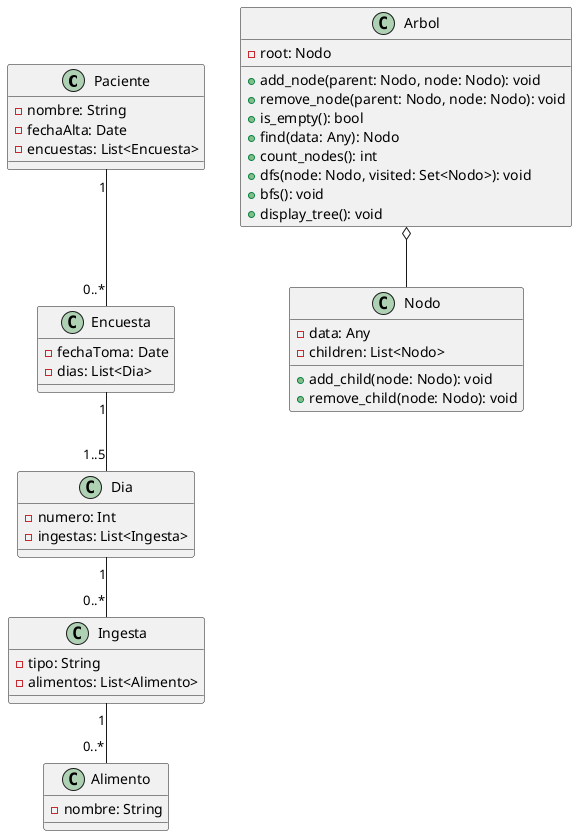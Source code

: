 @startuml Class_Diagram

' Definición de las clases
class Paciente {
    - nombre: String
    - fechaAlta: Date
    - encuestas: List<Encuesta>
}

class Encuesta {
    - fechaToma: Date
    - dias: List<Dia>
}

class Dia {
    - numero: Int
    - ingestas: List<Ingesta>
}

class Ingesta {
    - tipo: String
    - alimentos: List<Alimento>
}

class Alimento {
    - nombre: String
}

class Arbol {
    - root: Nodo
    + add_node(parent: Nodo, node: Nodo): void
    + remove_node(parent: Nodo, node: Nodo): void
    + is_empty(): bool
    + find(data: Any): Nodo
    + count_nodes(): int
    + dfs(node: Nodo, visited: Set<Nodo>): void
    + bfs(): void
    + display_tree(): void
}

class Nodo {
    - data: Any
    - children: List<Nodo>
    + add_child(node: Nodo): void
    + remove_child(node: Nodo): void
}

' Relaciones entre las clases
Paciente "1" -- "0..*" Encuesta
Encuesta "1" -- "1..5" Dia
Dia "1" -- "0..*" Ingesta
Ingesta "1" -- "0..*" Alimento

' Relaciones con la estructura de árbol
Arbol o-- Nodo

@enduml
